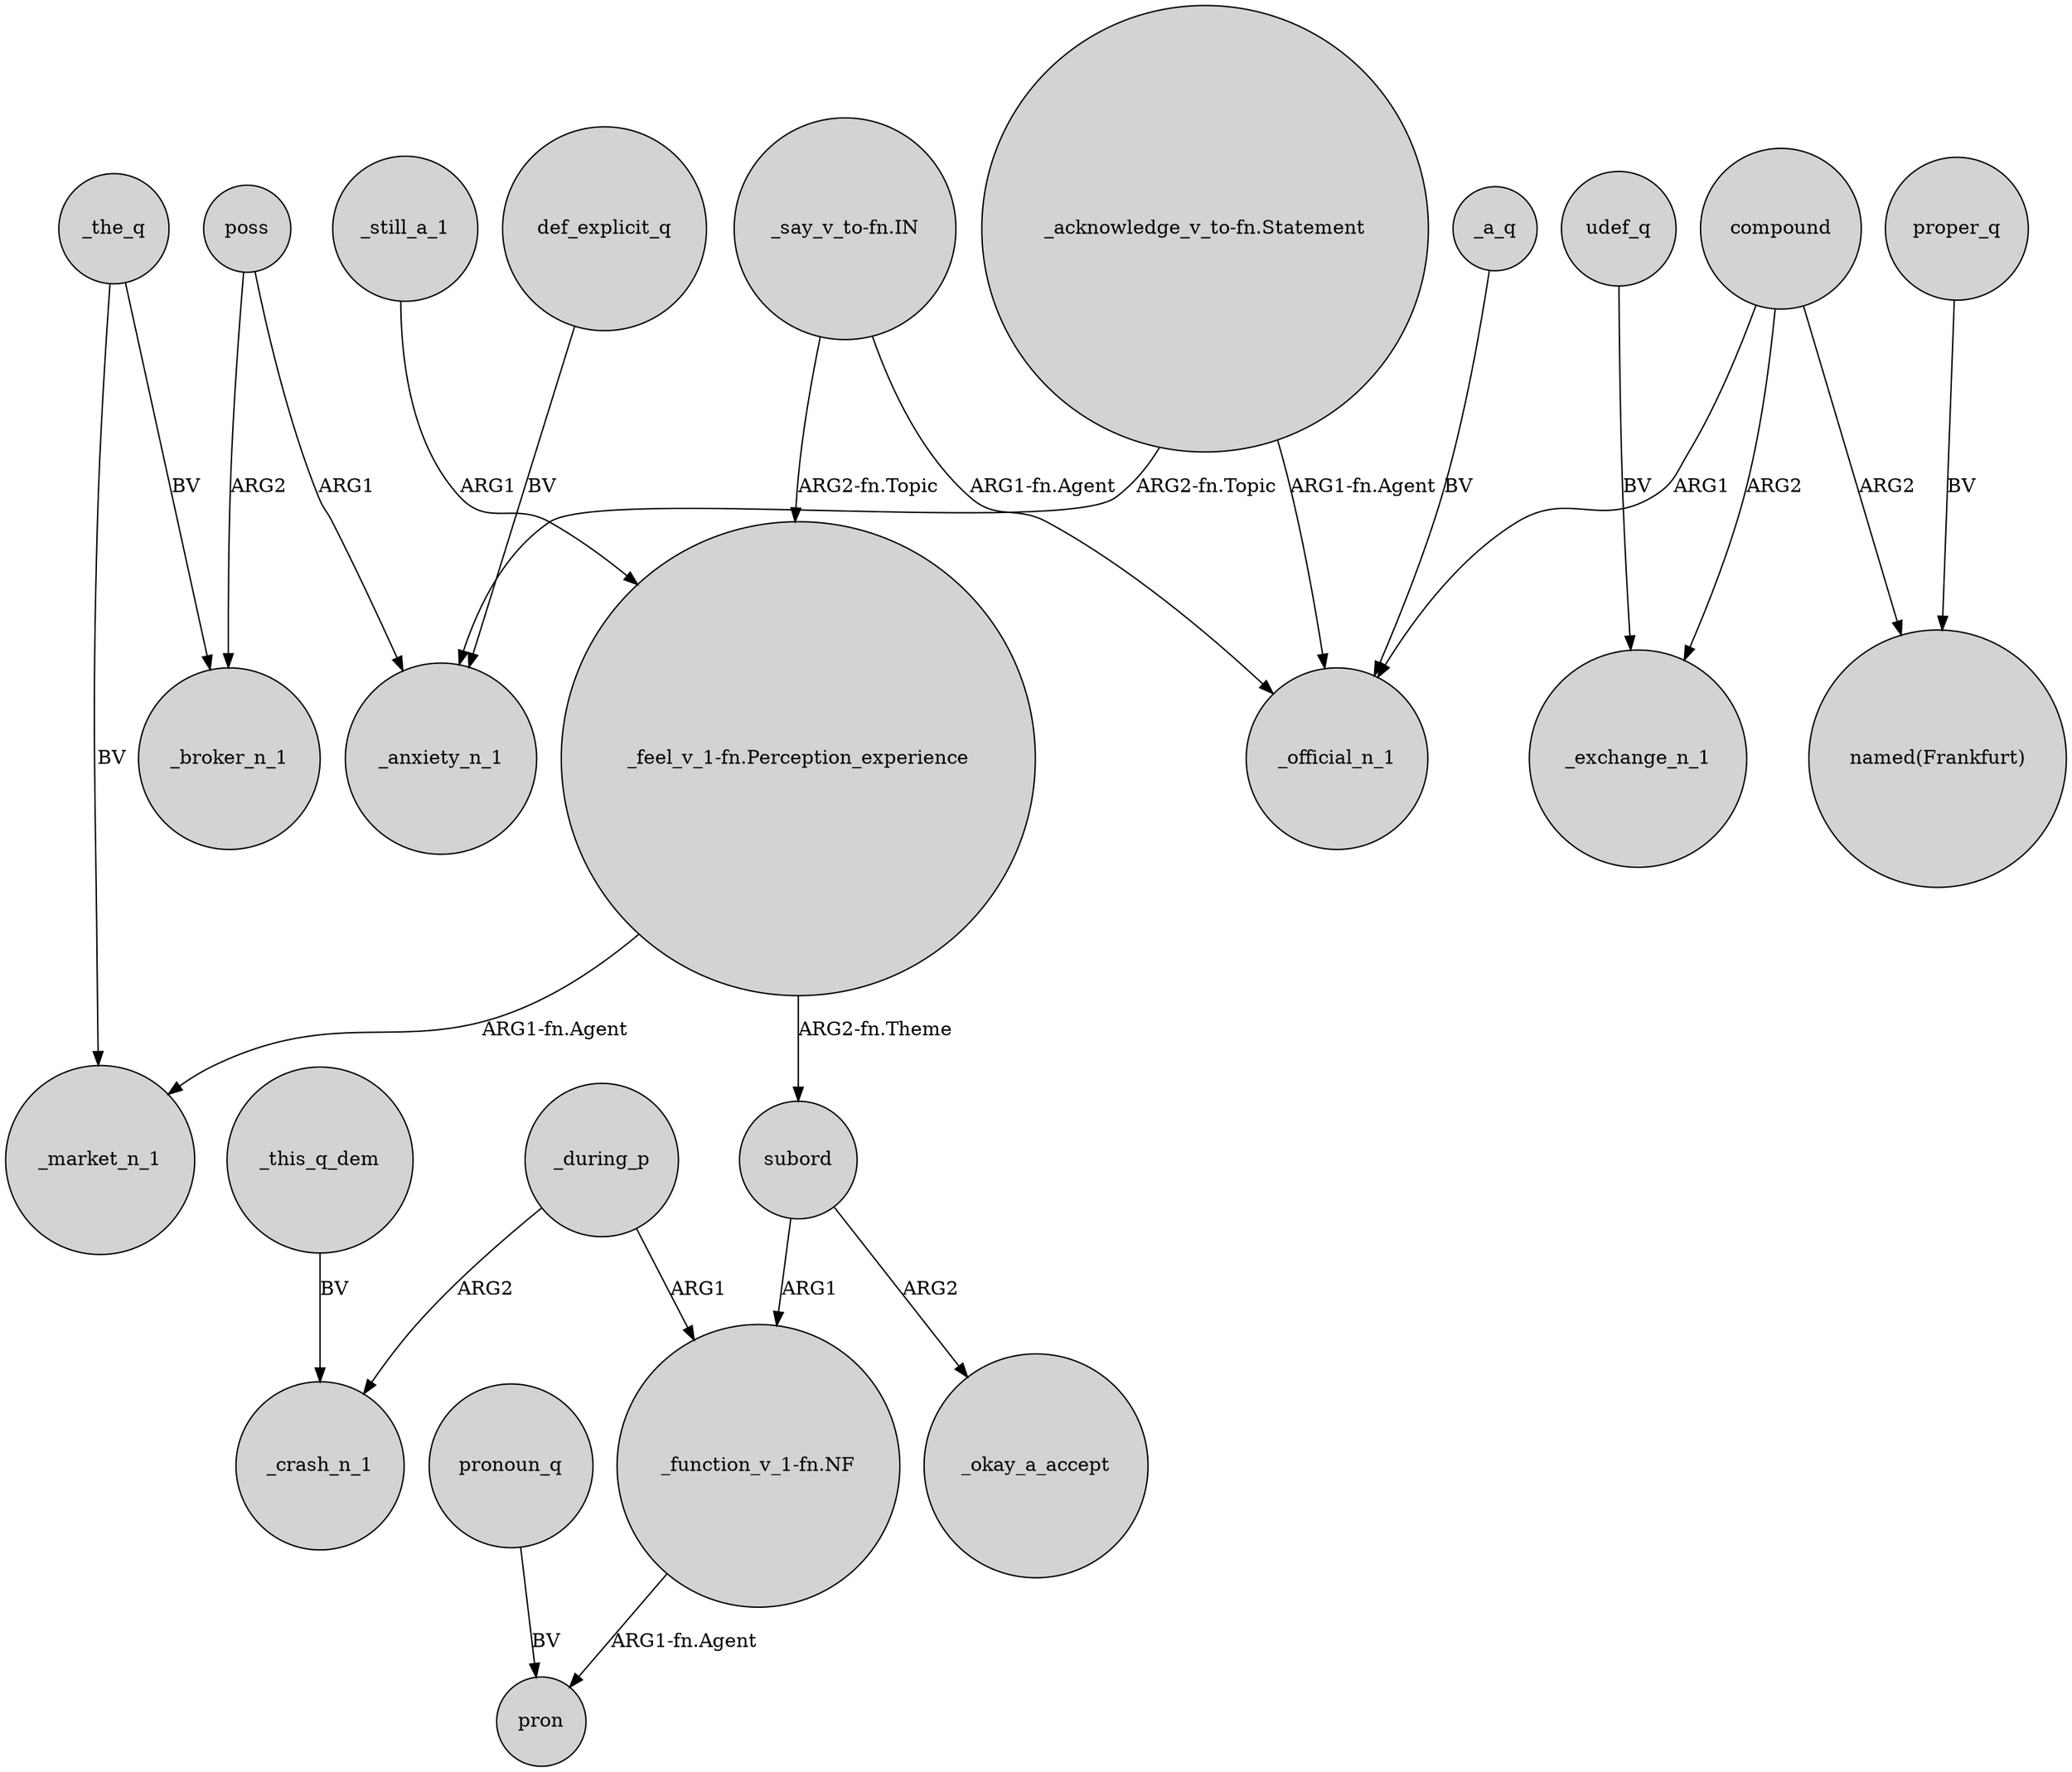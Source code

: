 digraph {
	node [shape=circle style=filled]
	_during_p -> "_function_v_1-fn.NF" [label=ARG1]
	poss -> _broker_n_1 [label=ARG2]
	"_feel_v_1-fn.Perception_experience" -> _market_n_1 [label="ARG1-fn.Agent"]
	"_say_v_to-fn.IN" -> _official_n_1 [label="ARG1-fn.Agent"]
	def_explicit_q -> _anxiety_n_1 [label=BV]
	"_say_v_to-fn.IN" -> "_feel_v_1-fn.Perception_experience" [label="ARG2-fn.Topic"]
	subord -> _okay_a_accept [label=ARG2]
	compound -> _exchange_n_1 [label=ARG2]
	proper_q -> "named(Frankfurt)" [label=BV]
	pronoun_q -> pron [label=BV]
	"_feel_v_1-fn.Perception_experience" -> subord [label="ARG2-fn.Theme"]
	"_acknowledge_v_to-fn.Statement" -> _anxiety_n_1 [label="ARG2-fn.Topic"]
	_a_q -> _official_n_1 [label=BV]
	subord -> "_function_v_1-fn.NF" [label=ARG1]
	compound -> "named(Frankfurt)" [label=ARG2]
	_during_p -> _crash_n_1 [label=ARG2]
	poss -> _anxiety_n_1 [label=ARG1]
	compound -> _official_n_1 [label=ARG1]
	_this_q_dem -> _crash_n_1 [label=BV]
	udef_q -> _exchange_n_1 [label=BV]
	"_acknowledge_v_to-fn.Statement" -> _official_n_1 [label="ARG1-fn.Agent"]
	_the_q -> _market_n_1 [label=BV]
	"_function_v_1-fn.NF" -> pron [label="ARG1-fn.Agent"]
	_still_a_1 -> "_feel_v_1-fn.Perception_experience" [label=ARG1]
	_the_q -> _broker_n_1 [label=BV]
}

